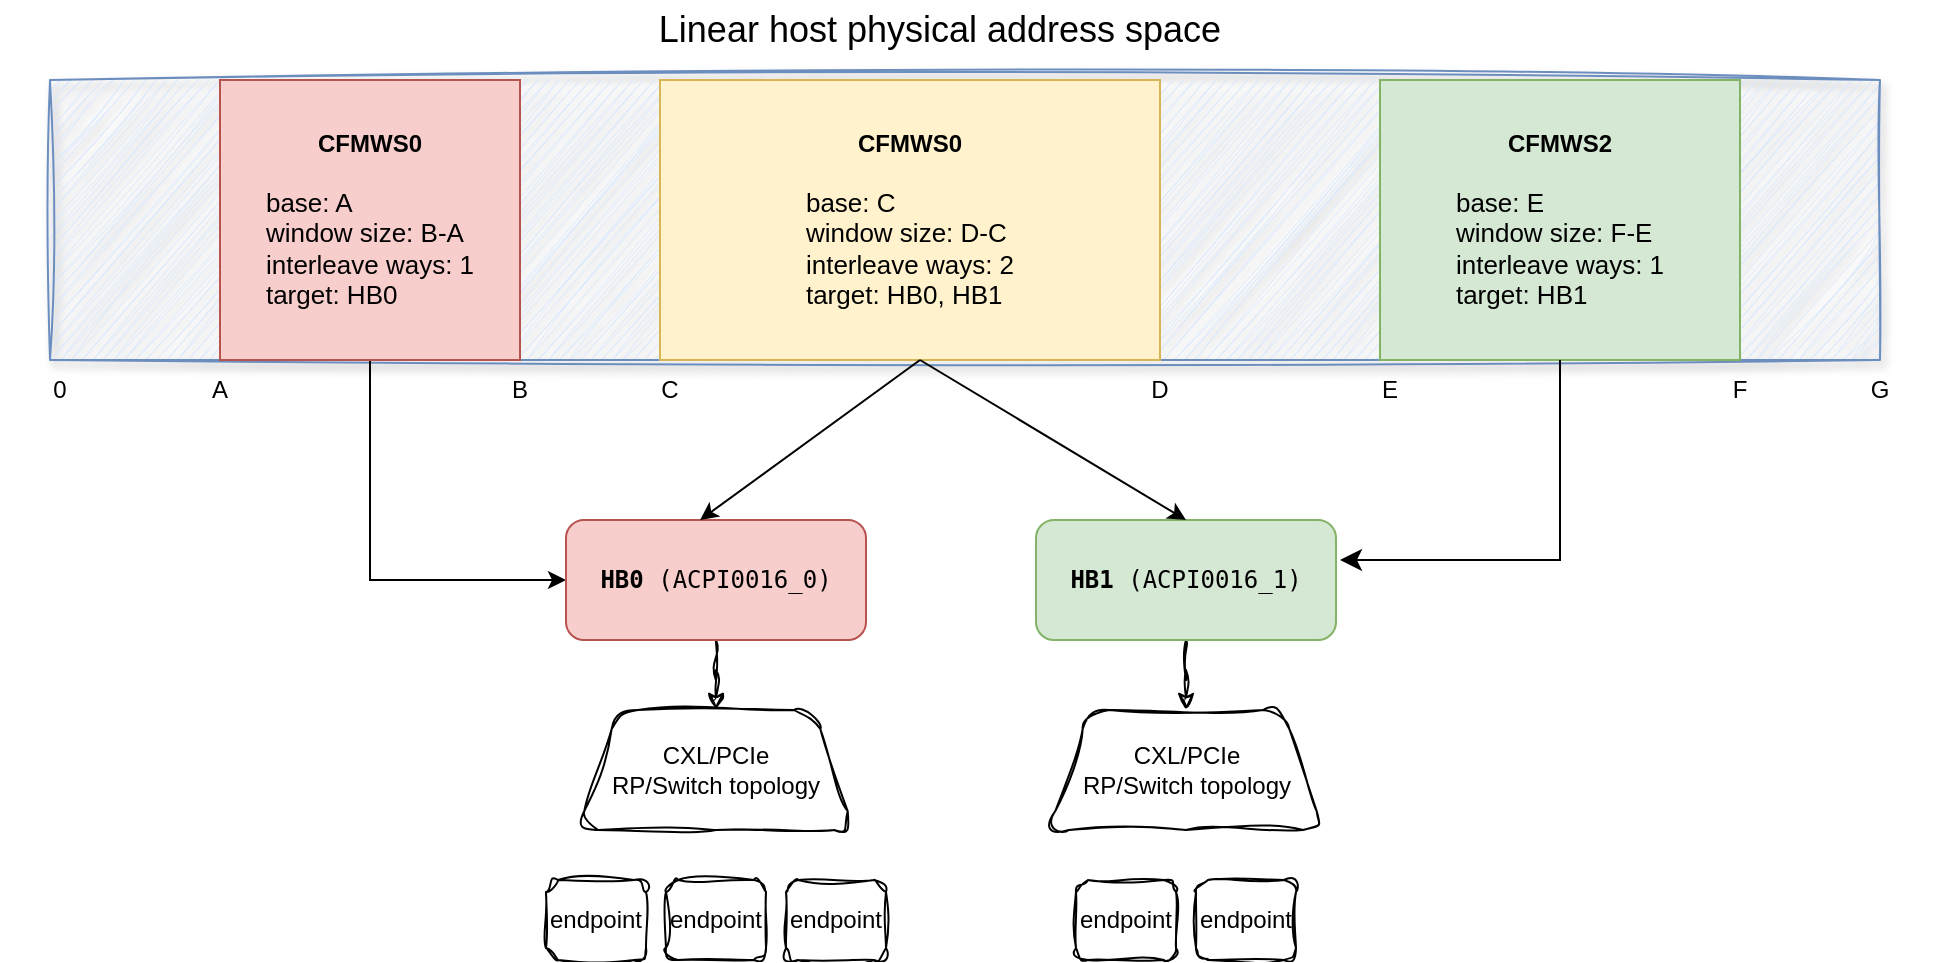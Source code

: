 <mxfile version="21.6.8" type="github">
  <diagram name="Page-1" id="10a91c8b-09ff-31b1-d368-03940ed4cc9e">
    <mxGraphModel dx="1434" dy="798" grid="1" gridSize="10" guides="1" tooltips="1" connect="1" arrows="1" fold="1" page="1" pageScale="1" pageWidth="1100" pageHeight="850" background="none" math="0" shadow="0">
      <root>
        <mxCell id="0" />
        <mxCell id="1" parent="0" />
        <mxCell id="62893188c0fa7362-2" value="" style="whiteSpace=wrap;html=1;rounded=0;shadow=1;labelBackgroundColor=none;strokeWidth=1;fontFamily=Verdana;fontSize=12;align=center;fillColor=#dae8fc;strokeColor=#6c8ebf;sketch=1;curveFitting=1;jiggle=2;" parent="1" vertex="1">
          <mxGeometry x="105" y="60" width="915" height="140" as="geometry" />
        </mxCell>
        <mxCell id="xX52NRWyYrMD9gy6yuDu-185" style="edgeStyle=orthogonalEdgeStyle;rounded=0;orthogonalLoop=1;jettySize=auto;html=1;exitX=0.5;exitY=1;exitDx=0;exitDy=0;entryX=0;entryY=0.5;entryDx=0;entryDy=0;" parent="1" source="xX52NRWyYrMD9gy6yuDu-1" target="xX52NRWyYrMD9gy6yuDu-176" edge="1">
          <mxGeometry relative="1" as="geometry" />
        </mxCell>
        <mxCell id="xX52NRWyYrMD9gy6yuDu-1" value="&lt;b&gt;CFMWS0&lt;br&gt;&lt;/b&gt;&lt;br&gt;&lt;div style=&quot;text-align: left; font-size: 13px;&quot;&gt;&lt;span style=&quot;background-color: initial;&quot;&gt;&lt;font style=&quot;font-size: 13px;&quot;&gt;base: A&lt;/font&gt;&lt;/span&gt;&lt;/div&gt;&lt;div style=&quot;text-align: left; font-size: 13px;&quot;&gt;&lt;span style=&quot;background-color: initial;&quot;&gt;&lt;font style=&quot;font-size: 13px;&quot;&gt;window size: B-A&lt;/font&gt;&lt;/span&gt;&lt;/div&gt;&lt;div style=&quot;text-align: left; font-size: 13px;&quot;&gt;interleave ways: 1&lt;/div&gt;&lt;div style=&quot;text-align: left; font-size: 13px;&quot;&gt;&lt;span style=&quot;background-color: initial;&quot;&gt;target: HB0&lt;/span&gt;&lt;br&gt;&lt;/div&gt;" style="rounded=0;whiteSpace=wrap;html=1;fillColor=#f8cecc;strokeColor=#b85450;" parent="1" vertex="1">
          <mxGeometry x="190" y="60" width="150" height="140" as="geometry" />
        </mxCell>
        <mxCell id="xX52NRWyYrMD9gy6yuDu-7" value="&lt;font style=&quot;font-size: 18px;&quot;&gt;Linear host physical address space&lt;/font&gt;" style="text;html=1;strokeColor=none;fillColor=none;align=center;verticalAlign=middle;whiteSpace=wrap;rounded=0;" parent="1" vertex="1">
          <mxGeometry x="330" y="20" width="440" height="30" as="geometry" />
        </mxCell>
        <mxCell id="xX52NRWyYrMD9gy6yuDu-16" value="0" style="text;strokeColor=none;align=center;fillColor=none;html=1;verticalAlign=middle;whiteSpace=wrap;rounded=0;" parent="1" vertex="1">
          <mxGeometry x="80" y="200" width="60" height="30" as="geometry" />
        </mxCell>
        <mxCell id="xX52NRWyYrMD9gy6yuDu-17" value="A" style="text;strokeColor=none;align=center;fillColor=none;html=1;verticalAlign=middle;whiteSpace=wrap;rounded=0;" parent="1" vertex="1">
          <mxGeometry x="160" y="200" width="60" height="30" as="geometry" />
        </mxCell>
        <mxCell id="xX52NRWyYrMD9gy6yuDu-18" value="B" style="text;strokeColor=none;align=center;fillColor=none;html=1;verticalAlign=middle;whiteSpace=wrap;rounded=0;" parent="1" vertex="1">
          <mxGeometry x="310" y="200" width="60" height="30" as="geometry" />
        </mxCell>
        <mxCell id="xX52NRWyYrMD9gy6yuDu-19" value="C" style="text;strokeColor=none;align=center;fillColor=none;html=1;verticalAlign=middle;whiteSpace=wrap;rounded=0;" parent="1" vertex="1">
          <mxGeometry x="385" y="200" width="60" height="30" as="geometry" />
        </mxCell>
        <mxCell id="xX52NRWyYrMD9gy6yuDu-20" value="D" style="text;strokeColor=none;align=center;fillColor=none;html=1;verticalAlign=middle;whiteSpace=wrap;rounded=0;" parent="1" vertex="1">
          <mxGeometry x="630" y="200" width="60" height="30" as="geometry" />
        </mxCell>
        <mxCell id="xX52NRWyYrMD9gy6yuDu-21" value="E" style="text;strokeColor=none;align=center;fillColor=none;html=1;verticalAlign=middle;whiteSpace=wrap;rounded=0;" parent="1" vertex="1">
          <mxGeometry x="745" y="200" width="60" height="30" as="geometry" />
        </mxCell>
        <mxCell id="xX52NRWyYrMD9gy6yuDu-22" value="F" style="text;strokeColor=none;align=center;fillColor=none;html=1;verticalAlign=middle;whiteSpace=wrap;rounded=0;" parent="1" vertex="1">
          <mxGeometry x="920" y="200" width="60" height="30" as="geometry" />
        </mxCell>
        <mxCell id="xX52NRWyYrMD9gy6yuDu-23" value="G" style="text;strokeColor=none;align=center;fillColor=none;html=1;verticalAlign=middle;whiteSpace=wrap;rounded=0;" parent="1" vertex="1">
          <mxGeometry x="990" y="200" width="60" height="30" as="geometry" />
        </mxCell>
        <mxCell id="xX52NRWyYrMD9gy6yuDu-24" value="&lt;b&gt;CFMWS2&lt;br&gt;&lt;/b&gt;&lt;br&gt;&lt;div style=&quot;text-align: left; font-size: 13px;&quot;&gt;&lt;span style=&quot;background-color: initial;&quot;&gt;&lt;font style=&quot;font-size: 13px;&quot;&gt;base: E&lt;/font&gt;&lt;/span&gt;&lt;/div&gt;&lt;div style=&quot;text-align: left; font-size: 13px;&quot;&gt;&lt;span style=&quot;background-color: initial;&quot;&gt;&lt;font style=&quot;font-size: 13px;&quot;&gt;window size: F-E&lt;/font&gt;&lt;/span&gt;&lt;/div&gt;&lt;div style=&quot;text-align: left; font-size: 13px;&quot;&gt;&lt;span style=&quot;background-color: initial;&quot;&gt;&lt;font style=&quot;font-size: 13px;&quot;&gt;interleave ways: 1&lt;/font&gt;&lt;/span&gt;&lt;/div&gt;&lt;div style=&quot;text-align: left; font-size: 13px;&quot;&gt;&lt;span style=&quot;background-color: initial;&quot;&gt;target: HB1&lt;/span&gt;&lt;br&gt;&lt;/div&gt;" style="rounded=0;whiteSpace=wrap;html=1;fillColor=#d5e8d4;strokeColor=#82b366;" parent="1" vertex="1">
          <mxGeometry x="770" y="60" width="180" height="140" as="geometry" />
        </mxCell>
        <mxCell id="xX52NRWyYrMD9gy6yuDu-25" value="&lt;b&gt;CFMWS0&lt;br&gt;&lt;/b&gt;&lt;br&gt;&lt;div style=&quot;text-align: left; font-size: 13px;&quot;&gt;&lt;span style=&quot;background-color: initial;&quot;&gt;&lt;font style=&quot;font-size: 13px;&quot;&gt;base: C&lt;/font&gt;&lt;/span&gt;&lt;/div&gt;&lt;div style=&quot;text-align: left; font-size: 13px;&quot;&gt;&lt;span style=&quot;background-color: initial;&quot;&gt;&lt;font style=&quot;font-size: 13px;&quot;&gt;window size: D-C&lt;/font&gt;&lt;/span&gt;&lt;/div&gt;&lt;div style=&quot;text-align: left; font-size: 13px;&quot;&gt;&lt;span style=&quot;background-color: initial;&quot;&gt;&lt;font style=&quot;font-size: 13px;&quot;&gt;interleave ways: 2&lt;/font&gt;&lt;/span&gt;&lt;/div&gt;&lt;div style=&quot;text-align: left; font-size: 13px;&quot;&gt;&lt;span style=&quot;background-color: initial;&quot;&gt;target: HB0, HB1&lt;/span&gt;&lt;br&gt;&lt;/div&gt;" style="rounded=0;whiteSpace=wrap;html=1;fillColor=#fff2cc;strokeColor=#d6b656;" parent="1" vertex="1">
          <mxGeometry x="410" y="60" width="250" height="140" as="geometry" />
        </mxCell>
        <mxCell id="xX52NRWyYrMD9gy6yuDu-158" value="" style="edgeStyle=orthogonalEdgeStyle;rounded=0;orthogonalLoop=1;jettySize=auto;html=1;sketch=1;curveFitting=1;jiggle=2;" parent="1" source="xX52NRWyYrMD9gy6yuDu-155" target="xX52NRWyYrMD9gy6yuDu-157" edge="1">
          <mxGeometry relative="1" as="geometry" />
        </mxCell>
        <mxCell id="xX52NRWyYrMD9gy6yuDu-155" value="&lt;pre&gt;&lt;b&gt;HB1&lt;/b&gt; (ACPI0016_1)&lt;/pre&gt;" style="rounded=1;whiteSpace=wrap;html=1;fillColor=#d5e8d4;strokeColor=#82b366;" parent="1" vertex="1">
          <mxGeometry x="598" y="280" width="150" height="60" as="geometry" />
        </mxCell>
        <mxCell id="xX52NRWyYrMD9gy6yuDu-157" value="CXL/PCIe&lt;br&gt;RP/Switch&amp;nbsp;topology&lt;br&gt;" style="shape=trapezoid;perimeter=trapezoidPerimeter;whiteSpace=wrap;html=1;fixedSize=1;rounded=1;sketch=1;curveFitting=1;jiggle=2;" parent="1" vertex="1">
          <mxGeometry x="604.5" y="375" width="137" height="60" as="geometry" />
        </mxCell>
        <mxCell id="xX52NRWyYrMD9gy6yuDu-169" value="endpoint" style="rounded=1;whiteSpace=wrap;html=1;sketch=1;curveFitting=1;jiggle=2;" parent="1" vertex="1">
          <mxGeometry x="618" y="460" width="50" height="40" as="geometry" />
        </mxCell>
        <mxCell id="xX52NRWyYrMD9gy6yuDu-170" value="endpoint" style="rounded=1;whiteSpace=wrap;html=1;sketch=1;curveFitting=1;jiggle=2;" parent="1" vertex="1">
          <mxGeometry x="678" y="460" width="50" height="40" as="geometry" />
        </mxCell>
        <mxCell id="xX52NRWyYrMD9gy6yuDu-175" value="" style="edgeStyle=orthogonalEdgeStyle;rounded=0;orthogonalLoop=1;jettySize=auto;html=1;sketch=1;curveFitting=1;jiggle=2;" parent="1" source="xX52NRWyYrMD9gy6yuDu-176" target="xX52NRWyYrMD9gy6yuDu-177" edge="1">
          <mxGeometry relative="1" as="geometry" />
        </mxCell>
        <mxCell id="xX52NRWyYrMD9gy6yuDu-176" value="&lt;pre&gt;&lt;b&gt;HB0&lt;/b&gt; (ACPI0016_0)&lt;/pre&gt;" style="rounded=1;whiteSpace=wrap;html=1;fillColor=#f8cecc;strokeColor=#b85450;" parent="1" vertex="1">
          <mxGeometry x="363" y="280" width="150" height="60" as="geometry" />
        </mxCell>
        <mxCell id="xX52NRWyYrMD9gy6yuDu-177" value="CXL/PCIe &lt;br&gt;RP/Switch topology" style="shape=trapezoid;perimeter=trapezoidPerimeter;whiteSpace=wrap;html=1;fixedSize=1;rounded=1;sketch=1;curveFitting=1;jiggle=2;" parent="1" vertex="1">
          <mxGeometry x="369" y="375" width="138" height="60" as="geometry" />
        </mxCell>
        <mxCell id="xX52NRWyYrMD9gy6yuDu-178" value="endpoint" style="rounded=1;whiteSpace=wrap;html=1;sketch=1;curveFitting=1;jiggle=2;" parent="1" vertex="1">
          <mxGeometry x="413" y="460" width="50" height="40" as="geometry" />
        </mxCell>
        <mxCell id="xX52NRWyYrMD9gy6yuDu-179" value="endpoint" style="rounded=1;whiteSpace=wrap;html=1;sketch=1;curveFitting=1;jiggle=2;" parent="1" vertex="1">
          <mxGeometry x="473" y="460" width="50" height="40" as="geometry" />
        </mxCell>
        <mxCell id="xX52NRWyYrMD9gy6yuDu-180" value="endpoint" style="rounded=1;whiteSpace=wrap;html=1;sketch=1;curveFitting=1;jiggle=2;" parent="1" vertex="1">
          <mxGeometry x="353" y="460" width="50" height="40" as="geometry" />
        </mxCell>
        <mxCell id="xX52NRWyYrMD9gy6yuDu-187" value="" style="edgeStyle=segmentEdgeStyle;endArrow=classic;html=1;curved=0;rounded=0;endSize=8;startSize=8;exitX=0.5;exitY=1;exitDx=0;exitDy=0;" parent="1" source="xX52NRWyYrMD9gy6yuDu-24" edge="1">
          <mxGeometry width="50" height="50" relative="1" as="geometry">
            <mxPoint x="880" y="270" as="sourcePoint" />
            <mxPoint x="750" y="300" as="targetPoint" />
            <Array as="points">
              <mxPoint x="860" y="300" />
            </Array>
          </mxGeometry>
        </mxCell>
        <mxCell id="xX52NRWyYrMD9gy6yuDu-188" value="" style="endArrow=classic;html=1;rounded=0;entryX=0.447;entryY=0;entryDx=0;entryDy=0;entryPerimeter=0;" parent="1" target="xX52NRWyYrMD9gy6yuDu-176" edge="1">
          <mxGeometry width="50" height="50" relative="1" as="geometry">
            <mxPoint x="540" y="200" as="sourcePoint" />
            <mxPoint x="650" y="280" as="targetPoint" />
          </mxGeometry>
        </mxCell>
        <mxCell id="xX52NRWyYrMD9gy6yuDu-189" value="" style="endArrow=classic;html=1;rounded=0;entryX=0.5;entryY=0;entryDx=0;entryDy=0;" parent="1" target="xX52NRWyYrMD9gy6yuDu-155" edge="1">
          <mxGeometry width="50" height="50" relative="1" as="geometry">
            <mxPoint x="540" y="200" as="sourcePoint" />
            <mxPoint x="440" y="290" as="targetPoint" />
          </mxGeometry>
        </mxCell>
      </root>
    </mxGraphModel>
  </diagram>
</mxfile>
